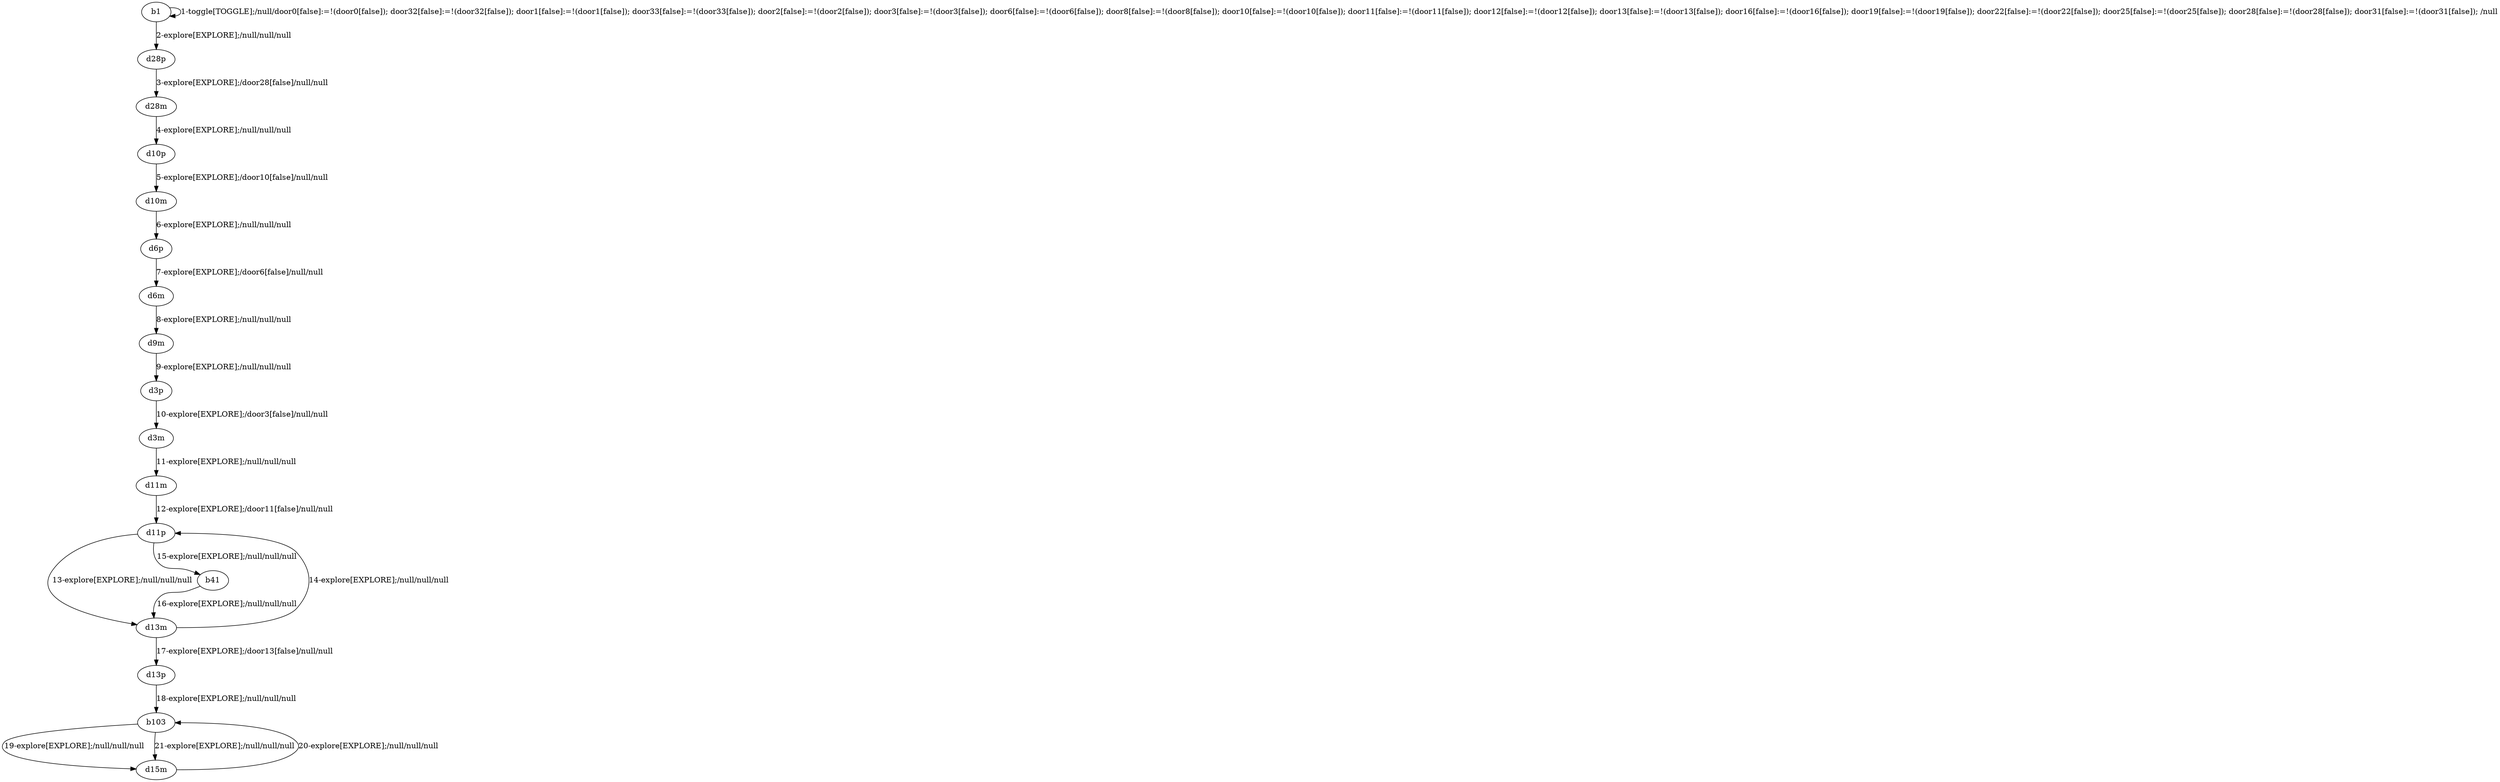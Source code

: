 # Total number of goals covered by this test: 1
# d15m --> b103

digraph g {
"b1" -> "b1" [label = "1-toggle[TOGGLE];/null/door0[false]:=!(door0[false]); door32[false]:=!(door32[false]); door1[false]:=!(door1[false]); door33[false]:=!(door33[false]); door2[false]:=!(door2[false]); door3[false]:=!(door3[false]); door6[false]:=!(door6[false]); door8[false]:=!(door8[false]); door10[false]:=!(door10[false]); door11[false]:=!(door11[false]); door12[false]:=!(door12[false]); door13[false]:=!(door13[false]); door16[false]:=!(door16[false]); door19[false]:=!(door19[false]); door22[false]:=!(door22[false]); door25[false]:=!(door25[false]); door28[false]:=!(door28[false]); door31[false]:=!(door31[false]); /null"];
"b1" -> "d28p" [label = "2-explore[EXPLORE];/null/null/null"];
"d28p" -> "d28m" [label = "3-explore[EXPLORE];/door28[false]/null/null"];
"d28m" -> "d10p" [label = "4-explore[EXPLORE];/null/null/null"];
"d10p" -> "d10m" [label = "5-explore[EXPLORE];/door10[false]/null/null"];
"d10m" -> "d6p" [label = "6-explore[EXPLORE];/null/null/null"];
"d6p" -> "d6m" [label = "7-explore[EXPLORE];/door6[false]/null/null"];
"d6m" -> "d9m" [label = "8-explore[EXPLORE];/null/null/null"];
"d9m" -> "d3p" [label = "9-explore[EXPLORE];/null/null/null"];
"d3p" -> "d3m" [label = "10-explore[EXPLORE];/door3[false]/null/null"];
"d3m" -> "d11m" [label = "11-explore[EXPLORE];/null/null/null"];
"d11m" -> "d11p" [label = "12-explore[EXPLORE];/door11[false]/null/null"];
"d11p" -> "d13m" [label = "13-explore[EXPLORE];/null/null/null"];
"d13m" -> "d11p" [label = "14-explore[EXPLORE];/null/null/null"];
"d11p" -> "b41" [label = "15-explore[EXPLORE];/null/null/null"];
"b41" -> "d13m" [label = "16-explore[EXPLORE];/null/null/null"];
"d13m" -> "d13p" [label = "17-explore[EXPLORE];/door13[false]/null/null"];
"d13p" -> "b103" [label = "18-explore[EXPLORE];/null/null/null"];
"b103" -> "d15m" [label = "19-explore[EXPLORE];/null/null/null"];
"d15m" -> "b103" [label = "20-explore[EXPLORE];/null/null/null"];
"b103" -> "d15m" [label = "21-explore[EXPLORE];/null/null/null"];
}